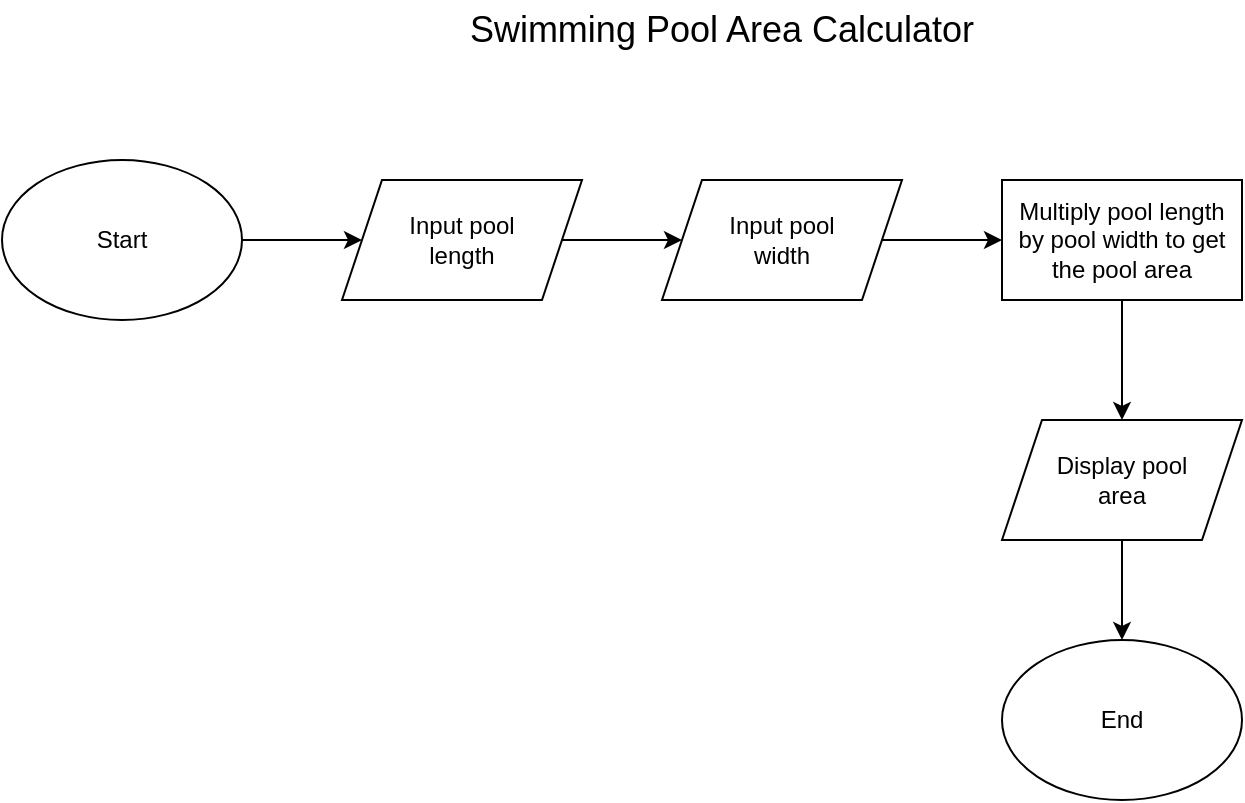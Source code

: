 <mxfile>
    <diagram id="h1bzS49NvT9AMEc7xUXz" name="Page-1">
        <mxGraphModel dx="683" dy="511" grid="1" gridSize="10" guides="1" tooltips="1" connect="1" arrows="1" fold="1" page="1" pageScale="1" pageWidth="827" pageHeight="1169" math="0" shadow="0">
            <root>
                <mxCell id="0"/>
                <mxCell id="1" parent="0"/>
                <mxCell id="syJ_hNDgNf13QUeyHEw3-3" style="edgeStyle=orthogonalEdgeStyle;rounded=0;orthogonalLoop=1;jettySize=auto;html=1;" parent="1" source="syJ_hNDgNf13QUeyHEw3-1" target="syJ_hNDgNf13QUeyHEw3-2" edge="1">
                    <mxGeometry relative="1" as="geometry"/>
                </mxCell>
                <mxCell id="syJ_hNDgNf13QUeyHEw3-1" value="Start" style="ellipse;whiteSpace=wrap;html=1;" parent="1" vertex="1">
                    <mxGeometry x="40" y="120" width="120" height="80" as="geometry"/>
                </mxCell>
                <mxCell id="syJ_hNDgNf13QUeyHEw3-6" style="edgeStyle=orthogonalEdgeStyle;rounded=0;orthogonalLoop=1;jettySize=auto;html=1;entryX=0;entryY=0.5;entryDx=0;entryDy=0;" parent="1" source="syJ_hNDgNf13QUeyHEw3-2" target="syJ_hNDgNf13QUeyHEw3-4" edge="1">
                    <mxGeometry relative="1" as="geometry"/>
                </mxCell>
                <mxCell id="syJ_hNDgNf13QUeyHEw3-2" value="&lt;div&gt;Input pool&lt;/div&gt;&lt;div&gt;length&lt;br&gt;&lt;/div&gt;" style="shape=parallelogram;perimeter=parallelogramPerimeter;whiteSpace=wrap;html=1;fixedSize=1;" parent="1" vertex="1">
                    <mxGeometry x="210" y="130" width="120" height="60" as="geometry"/>
                </mxCell>
                <mxCell id="syJ_hNDgNf13QUeyHEw3-10" style="edgeStyle=orthogonalEdgeStyle;rounded=0;orthogonalLoop=1;jettySize=auto;html=1;entryX=0;entryY=0.5;entryDx=0;entryDy=0;" parent="1" source="syJ_hNDgNf13QUeyHEw3-4" target="syJ_hNDgNf13QUeyHEw3-7" edge="1">
                    <mxGeometry relative="1" as="geometry"/>
                </mxCell>
                <mxCell id="syJ_hNDgNf13QUeyHEw3-4" value="&lt;div&gt;Input pool&lt;/div&gt;&lt;div&gt;width&lt;br&gt;&lt;/div&gt;" style="shape=parallelogram;perimeter=parallelogramPerimeter;whiteSpace=wrap;html=1;fixedSize=1;" parent="1" vertex="1">
                    <mxGeometry x="370" y="130" width="120" height="60" as="geometry"/>
                </mxCell>
                <mxCell id="syJ_hNDgNf13QUeyHEw3-12" style="edgeStyle=orthogonalEdgeStyle;rounded=0;orthogonalLoop=1;jettySize=auto;html=1;entryX=0.5;entryY=0;entryDx=0;entryDy=0;" parent="1" source="syJ_hNDgNf13QUeyHEw3-7" target="syJ_hNDgNf13QUeyHEw3-11" edge="1">
                    <mxGeometry relative="1" as="geometry"/>
                </mxCell>
                <mxCell id="syJ_hNDgNf13QUeyHEw3-7" value="Multiply pool length by pool width to get the pool area" style="rounded=0;whiteSpace=wrap;html=1;" parent="1" vertex="1">
                    <mxGeometry x="540" y="130" width="120" height="60" as="geometry"/>
                </mxCell>
                <mxCell id="syJ_hNDgNf13QUeyHEw3-14" style="edgeStyle=orthogonalEdgeStyle;rounded=0;orthogonalLoop=1;jettySize=auto;html=1;entryX=0.5;entryY=0;entryDx=0;entryDy=0;" parent="1" source="syJ_hNDgNf13QUeyHEw3-11" target="syJ_hNDgNf13QUeyHEw3-13" edge="1">
                    <mxGeometry relative="1" as="geometry"/>
                </mxCell>
                <mxCell id="syJ_hNDgNf13QUeyHEw3-11" value="&lt;div&gt;Display pool&lt;/div&gt;&lt;div&gt;area&lt;br&gt;&lt;/div&gt;" style="shape=parallelogram;perimeter=parallelogramPerimeter;whiteSpace=wrap;html=1;fixedSize=1;" parent="1" vertex="1">
                    <mxGeometry x="540" y="250" width="120" height="60" as="geometry"/>
                </mxCell>
                <mxCell id="syJ_hNDgNf13QUeyHEw3-13" value="End" style="ellipse;whiteSpace=wrap;html=1;" parent="1" vertex="1">
                    <mxGeometry x="540" y="360" width="120" height="80" as="geometry"/>
                </mxCell>
                <mxCell id="2" value="&lt;font style=&quot;font-size: 18px&quot;&gt;Swimming Pool Area Calculator&lt;/font&gt;" style="text;html=1;strokeColor=none;fillColor=none;align=center;verticalAlign=middle;whiteSpace=wrap;rounded=0;" vertex="1" parent="1">
                    <mxGeometry x="200" y="40" width="400" height="30" as="geometry"/>
                </mxCell>
            </root>
        </mxGraphModel>
    </diagram>
</mxfile>